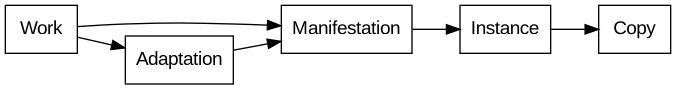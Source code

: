 @startuml
digraph MVCO_CreationModel {
  node [shape=box; fontname="Arial"];
  edge [fontname="Arial"];
  rankdir=LR;

  "Work" -> "Manifestation" -> "Instance" -> "Copy"
  "Work" -> "Adaptation" -> "Manifestation"
}
@enduml
